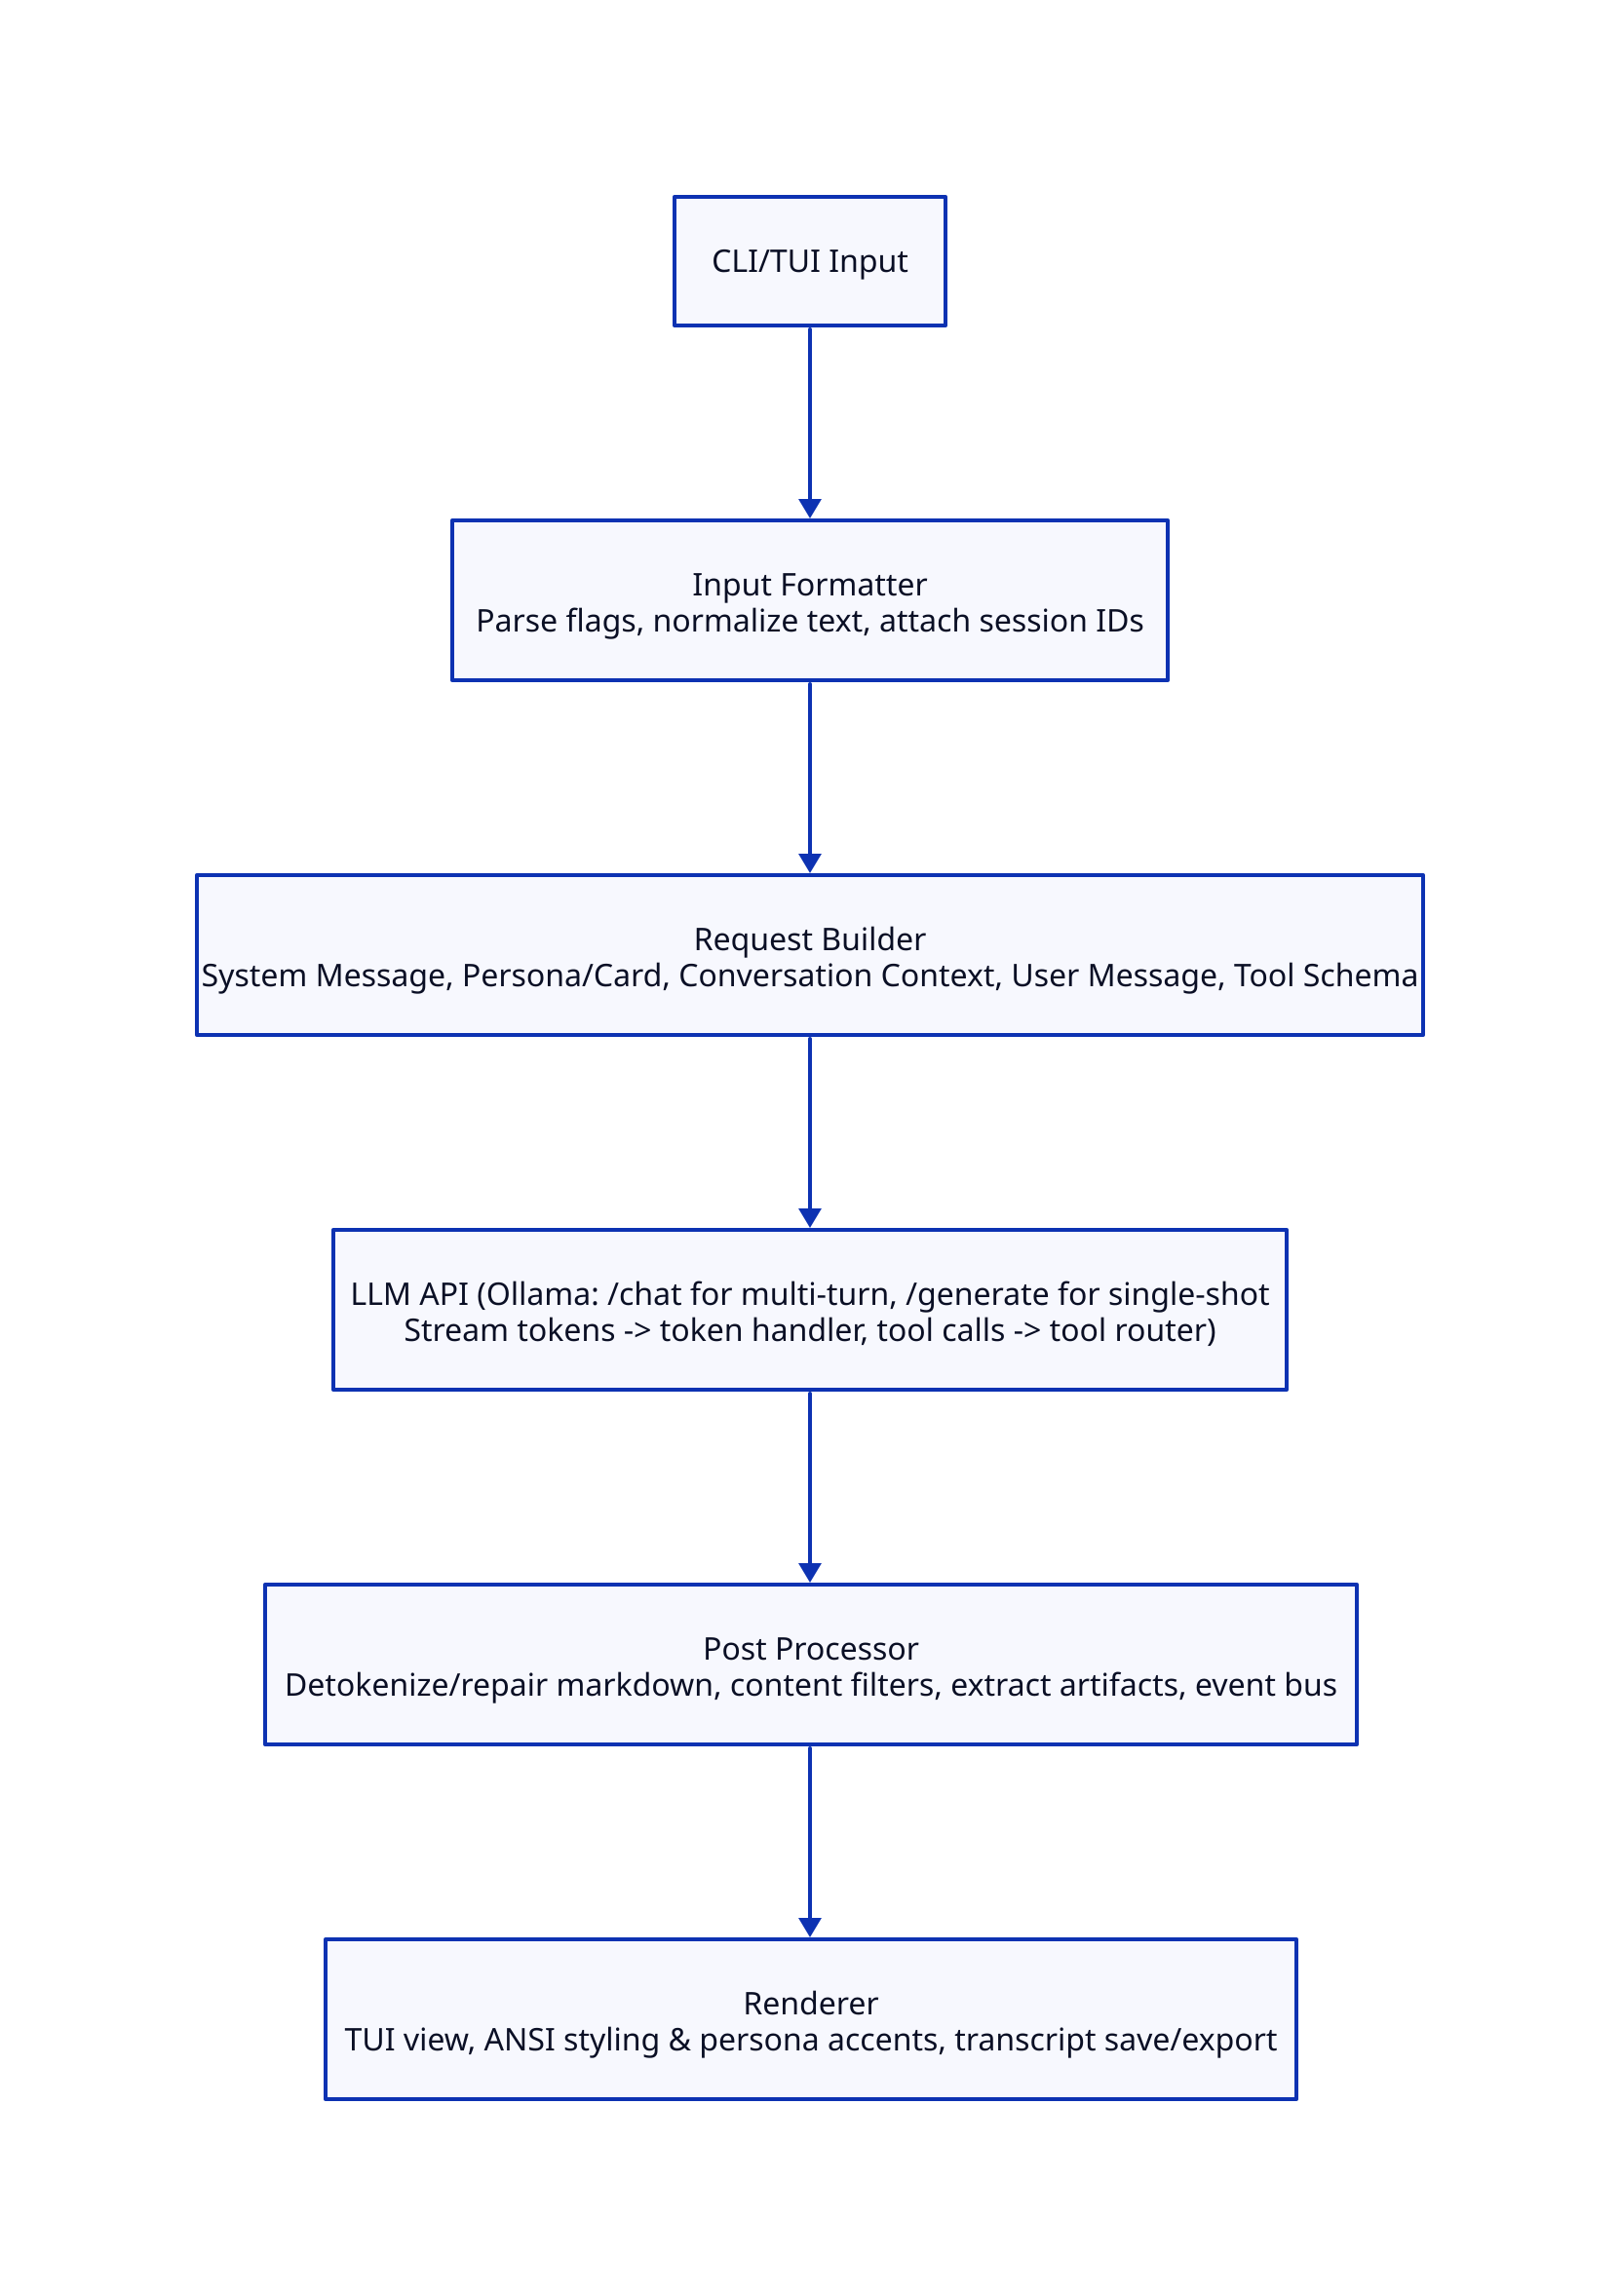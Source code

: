vars: {
  d2-config: {
    layout-engine: elk
    theme-id: 300
  }
}

main: {
  label: "CLI/TUI Input"
  shape: rectangle
}

inputFormatter: {
  label: "Input Formatter\nParse flags, normalize text, attach session IDs"
}

requestBuilder: {
  label: "Request Builder\nSystem Message, Persona/Card, Conversation Context, User Message, Tool Schema"
  shape: rectangle
}

llmAPI: {
  label: "LLM API (Ollama: /chat for multi-turn, /generate for single-shot\nStream tokens -> token handler, tool calls -> tool router)"
  shape: rectangle
}

postProcessor: {
  label: "Post Processor\nDetokenize/repair markdown, content filters, extract artifacts, event bus"
  shape: rectangle
}

renderer: {
  label: "Renderer\nTUI view, ANSI styling & persona accents, transcript save/export"
  shape: rectangle
}

main -> inputFormatter
inputFormatter -> requestBuilder
requestBuilder -> llmAPI
llmAPI -> postProcessor
postProcessor -> renderer
